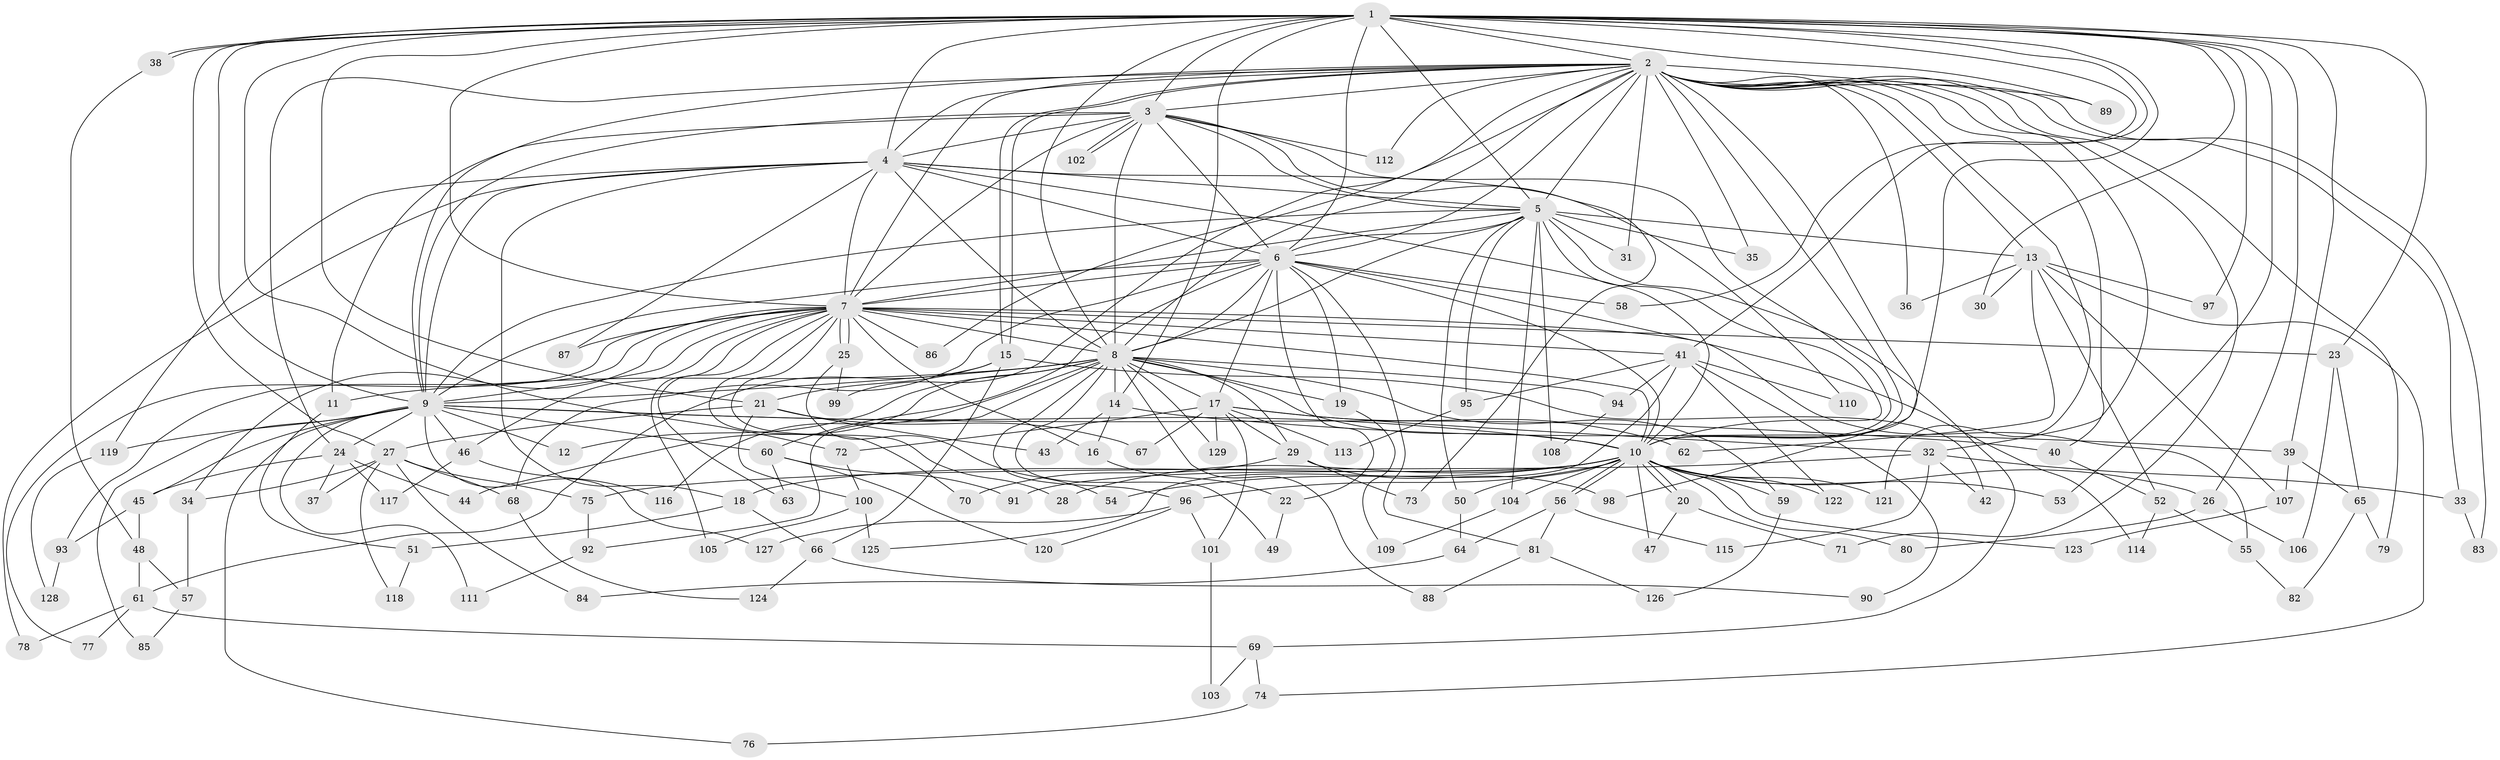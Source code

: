 // coarse degree distribution, {21: 0.01098901098901099, 13: 0.01098901098901099, 22: 0.01098901098901099, 3: 0.27472527472527475, 19: 0.01098901098901099, 6: 0.04395604395604396, 4: 0.14285714285714285, 8: 0.02197802197802198, 9: 0.02197802197802198, 23: 0.03296703296703297, 5: 0.054945054945054944, 15: 0.01098901098901099, 2: 0.31868131868131866, 16: 0.01098901098901099, 12: 0.01098901098901099, 1: 0.01098901098901099}
// Generated by graph-tools (version 1.1) at 2025/36/03/04/25 23:36:31]
// undirected, 129 vertices, 283 edges
graph export_dot {
  node [color=gray90,style=filled];
  1;
  2;
  3;
  4;
  5;
  6;
  7;
  8;
  9;
  10;
  11;
  12;
  13;
  14;
  15;
  16;
  17;
  18;
  19;
  20;
  21;
  22;
  23;
  24;
  25;
  26;
  27;
  28;
  29;
  30;
  31;
  32;
  33;
  34;
  35;
  36;
  37;
  38;
  39;
  40;
  41;
  42;
  43;
  44;
  45;
  46;
  47;
  48;
  49;
  50;
  51;
  52;
  53;
  54;
  55;
  56;
  57;
  58;
  59;
  60;
  61;
  62;
  63;
  64;
  65;
  66;
  67;
  68;
  69;
  70;
  71;
  72;
  73;
  74;
  75;
  76;
  77;
  78;
  79;
  80;
  81;
  82;
  83;
  84;
  85;
  86;
  87;
  88;
  89;
  90;
  91;
  92;
  93;
  94;
  95;
  96;
  97;
  98;
  99;
  100;
  101;
  102;
  103;
  104;
  105;
  106;
  107;
  108;
  109;
  110;
  111;
  112;
  113;
  114;
  115;
  116;
  117;
  118;
  119;
  120;
  121;
  122;
  123;
  124;
  125;
  126;
  127;
  128;
  129;
  1 -- 2;
  1 -- 3;
  1 -- 4;
  1 -- 5;
  1 -- 6;
  1 -- 7;
  1 -- 8;
  1 -- 9;
  1 -- 10;
  1 -- 14;
  1 -- 21;
  1 -- 23;
  1 -- 26;
  1 -- 27;
  1 -- 30;
  1 -- 38;
  1 -- 38;
  1 -- 39;
  1 -- 41;
  1 -- 53;
  1 -- 58;
  1 -- 72;
  1 -- 89;
  1 -- 97;
  2 -- 3;
  2 -- 4;
  2 -- 5;
  2 -- 6;
  2 -- 7;
  2 -- 8;
  2 -- 9;
  2 -- 10;
  2 -- 13;
  2 -- 15;
  2 -- 15;
  2 -- 24;
  2 -- 31;
  2 -- 32;
  2 -- 33;
  2 -- 35;
  2 -- 36;
  2 -- 40;
  2 -- 71;
  2 -- 79;
  2 -- 83;
  2 -- 86;
  2 -- 89;
  2 -- 98;
  2 -- 99;
  2 -- 112;
  2 -- 121;
  3 -- 4;
  3 -- 5;
  3 -- 6;
  3 -- 7;
  3 -- 8;
  3 -- 9;
  3 -- 10;
  3 -- 11;
  3 -- 73;
  3 -- 102;
  3 -- 102;
  3 -- 112;
  4 -- 5;
  4 -- 6;
  4 -- 7;
  4 -- 8;
  4 -- 9;
  4 -- 10;
  4 -- 18;
  4 -- 78;
  4 -- 87;
  4 -- 110;
  4 -- 119;
  5 -- 6;
  5 -- 7;
  5 -- 8;
  5 -- 9;
  5 -- 10;
  5 -- 13;
  5 -- 31;
  5 -- 35;
  5 -- 50;
  5 -- 69;
  5 -- 95;
  5 -- 104;
  5 -- 108;
  6 -- 7;
  6 -- 8;
  6 -- 9;
  6 -- 10;
  6 -- 17;
  6 -- 19;
  6 -- 22;
  6 -- 58;
  6 -- 60;
  6 -- 68;
  6 -- 81;
  6 -- 114;
  7 -- 8;
  7 -- 9;
  7 -- 10;
  7 -- 16;
  7 -- 23;
  7 -- 25;
  7 -- 25;
  7 -- 28;
  7 -- 34;
  7 -- 41;
  7 -- 46;
  7 -- 55;
  7 -- 63;
  7 -- 70;
  7 -- 77;
  7 -- 86;
  7 -- 87;
  7 -- 93;
  7 -- 105;
  8 -- 9;
  8 -- 10;
  8 -- 11;
  8 -- 12;
  8 -- 14;
  8 -- 17;
  8 -- 19;
  8 -- 29;
  8 -- 44;
  8 -- 49;
  8 -- 59;
  8 -- 88;
  8 -- 92;
  8 -- 94;
  8 -- 96;
  8 -- 116;
  8 -- 129;
  9 -- 10;
  9 -- 12;
  9 -- 24;
  9 -- 40;
  9 -- 45;
  9 -- 46;
  9 -- 60;
  9 -- 76;
  9 -- 85;
  9 -- 111;
  9 -- 119;
  9 -- 127;
  10 -- 18;
  10 -- 20;
  10 -- 20;
  10 -- 26;
  10 -- 28;
  10 -- 47;
  10 -- 50;
  10 -- 53;
  10 -- 54;
  10 -- 56;
  10 -- 56;
  10 -- 59;
  10 -- 80;
  10 -- 91;
  10 -- 96;
  10 -- 104;
  10 -- 121;
  10 -- 122;
  10 -- 123;
  11 -- 51;
  13 -- 30;
  13 -- 36;
  13 -- 52;
  13 -- 62;
  13 -- 74;
  13 -- 97;
  13 -- 107;
  14 -- 16;
  14 -- 39;
  14 -- 43;
  15 -- 21;
  15 -- 42;
  15 -- 61;
  15 -- 66;
  16 -- 22;
  17 -- 29;
  17 -- 32;
  17 -- 62;
  17 -- 67;
  17 -- 72;
  17 -- 101;
  17 -- 113;
  17 -- 129;
  18 -- 51;
  18 -- 66;
  19 -- 109;
  20 -- 47;
  20 -- 71;
  21 -- 27;
  21 -- 43;
  21 -- 67;
  21 -- 100;
  22 -- 49;
  23 -- 65;
  23 -- 106;
  24 -- 37;
  24 -- 44;
  24 -- 45;
  24 -- 117;
  25 -- 54;
  25 -- 99;
  26 -- 80;
  26 -- 106;
  27 -- 34;
  27 -- 37;
  27 -- 68;
  27 -- 75;
  27 -- 84;
  27 -- 118;
  29 -- 70;
  29 -- 73;
  29 -- 98;
  32 -- 33;
  32 -- 42;
  32 -- 75;
  32 -- 115;
  33 -- 83;
  34 -- 57;
  38 -- 48;
  39 -- 65;
  39 -- 107;
  40 -- 52;
  41 -- 90;
  41 -- 94;
  41 -- 95;
  41 -- 110;
  41 -- 122;
  41 -- 125;
  45 -- 48;
  45 -- 93;
  46 -- 116;
  46 -- 117;
  48 -- 57;
  48 -- 61;
  50 -- 64;
  51 -- 118;
  52 -- 55;
  52 -- 114;
  55 -- 82;
  56 -- 64;
  56 -- 81;
  56 -- 115;
  57 -- 85;
  59 -- 126;
  60 -- 63;
  60 -- 91;
  60 -- 120;
  61 -- 69;
  61 -- 77;
  61 -- 78;
  64 -- 84;
  65 -- 79;
  65 -- 82;
  66 -- 90;
  66 -- 124;
  68 -- 124;
  69 -- 74;
  69 -- 103;
  72 -- 100;
  74 -- 76;
  75 -- 92;
  81 -- 88;
  81 -- 126;
  92 -- 111;
  93 -- 128;
  94 -- 108;
  95 -- 113;
  96 -- 101;
  96 -- 120;
  96 -- 127;
  100 -- 105;
  100 -- 125;
  101 -- 103;
  104 -- 109;
  107 -- 123;
  119 -- 128;
}
